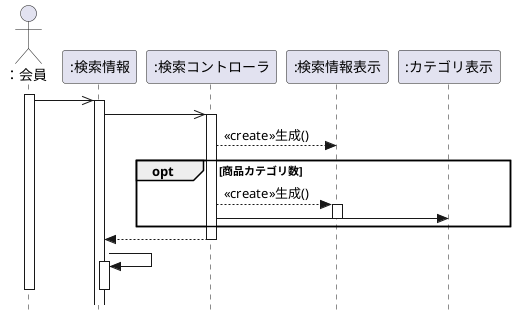 @startuml 図4-5
 hide footbox
skinparam style strictuml /' 厳密なUMLに準拠する'/
Actor "：会員" as user
participant ":検索情報" as boundary
participant ":検索コントローラ" as control
participant ":検索情報表示" as entity
participant ":カテゴリ表示" as entity2

activate user
  user ->> boundary 
    activate boundary
        boundary ->> control
            activate control
                control --> entity: <<create>>生成()
                opt 商品カテゴリ数
                    control --> entity: <<create>>生成()
                    activate entity
                    control -> entity2
                    deactivate entity
                    
                end alt
                control --> boundary
            deactivate control
            boundary -> boundary
            activate boundary
    deactivate boundary
deactivate user

' note right of seach : 非同期メッセージ


@enduml

